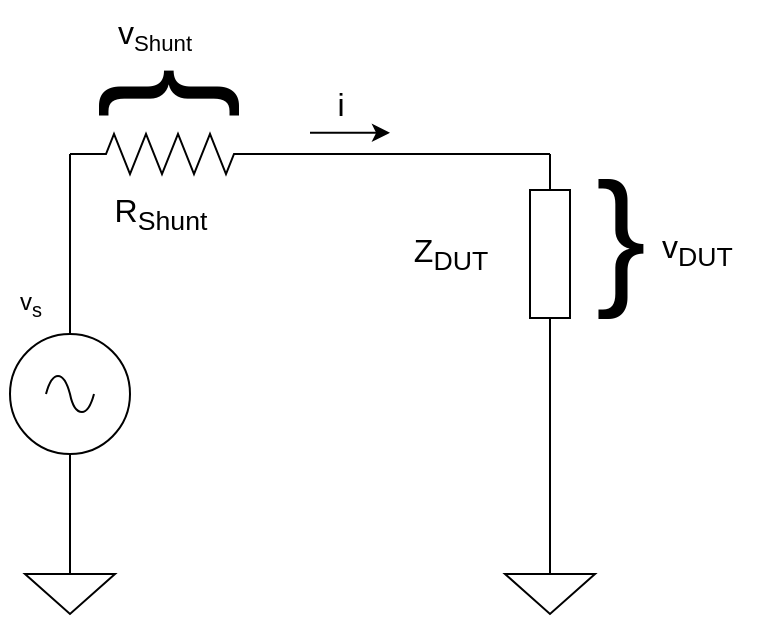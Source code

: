 <mxfile version="24.7.13">
  <diagram name="Side-1" id="RN-3N-F-jNe0WCdiIh-f">
    <mxGraphModel dx="989" dy="514" grid="1" gridSize="10" guides="1" tooltips="1" connect="1" arrows="1" fold="1" page="1" pageScale="1" pageWidth="827" pageHeight="1169" math="0" shadow="0">
      <root>
        <mxCell id="0" />
        <mxCell id="1" parent="0" />
        <mxCell id="s1GYG0tHYGJoNVqskion-1" value="" style="pointerEvents=1;verticalLabelPosition=bottom;shadow=0;dashed=0;align=center;html=1;verticalAlign=top;shape=mxgraph.electrical.signal_sources.source;aspect=fixed;points=[[0.5,0,0],[1,0.5,0],[0.5,1,0],[0,0.5,0]];elSignalType=ac;" vertex="1" parent="1">
          <mxGeometry x="90" y="290" width="60" height="60" as="geometry" />
        </mxCell>
        <mxCell id="s1GYG0tHYGJoNVqskion-3" style="edgeStyle=orthogonalEdgeStyle;rounded=0;orthogonalLoop=1;jettySize=auto;html=1;entryX=0;entryY=0.5;entryDx=0;entryDy=0;entryPerimeter=0;endArrow=none;endFill=0;" edge="1" parent="1" source="s1GYG0tHYGJoNVqskion-1">
          <mxGeometry relative="1" as="geometry">
            <mxPoint x="120" y="200" as="targetPoint" />
            <Array as="points">
              <mxPoint x="120" y="230" />
              <mxPoint x="120" y="230" />
            </Array>
          </mxGeometry>
        </mxCell>
        <mxCell id="s1GYG0tHYGJoNVqskion-4" value="" style="pointerEvents=1;verticalLabelPosition=bottom;shadow=0;dashed=0;align=center;html=1;verticalAlign=top;shape=mxgraph.electrical.resistors.resistor_2;" vertex="1" parent="1">
          <mxGeometry x="120" y="190" width="100" height="20" as="geometry" />
        </mxCell>
        <mxCell id="s1GYG0tHYGJoNVqskion-5" value="" style="pointerEvents=1;verticalLabelPosition=bottom;shadow=0;dashed=0;align=center;html=1;verticalAlign=top;shape=mxgraph.electrical.resistors.resistor_1;direction=south;" vertex="1" parent="1">
          <mxGeometry x="350" y="200" width="20" height="100" as="geometry" />
        </mxCell>
        <mxCell id="s1GYG0tHYGJoNVqskion-6" style="edgeStyle=orthogonalEdgeStyle;rounded=0;orthogonalLoop=1;jettySize=auto;html=1;exitX=1;exitY=0.5;exitDx=0;exitDy=0;exitPerimeter=0;entryX=0;entryY=0.5;entryDx=0;entryDy=0;entryPerimeter=0;endArrow=none;endFill=0;" edge="1" parent="1" source="s1GYG0tHYGJoNVqskion-4" target="s1GYG0tHYGJoNVqskion-5">
          <mxGeometry relative="1" as="geometry">
            <Array as="points">
              <mxPoint x="330" y="200" />
              <mxPoint x="330" y="200" />
            </Array>
          </mxGeometry>
        </mxCell>
        <mxCell id="s1GYG0tHYGJoNVqskion-8" value="" style="pointerEvents=1;verticalLabelPosition=bottom;shadow=0;dashed=0;align=center;html=1;verticalAlign=top;shape=mxgraph.electrical.signal_sources.signal_ground;" vertex="1" parent="1">
          <mxGeometry x="97.5" y="400" width="45" height="30" as="geometry" />
        </mxCell>
        <mxCell id="s1GYG0tHYGJoNVqskion-9" style="edgeStyle=orthogonalEdgeStyle;rounded=0;orthogonalLoop=1;jettySize=auto;html=1;exitX=0.5;exitY=1;exitDx=0;exitDy=0;exitPerimeter=0;entryX=0.5;entryY=0;entryDx=0;entryDy=0;entryPerimeter=0;endArrow=none;endFill=0;" edge="1" parent="1" source="s1GYG0tHYGJoNVqskion-1" target="s1GYG0tHYGJoNVqskion-8">
          <mxGeometry relative="1" as="geometry" />
        </mxCell>
        <mxCell id="s1GYG0tHYGJoNVqskion-10" value="" style="pointerEvents=1;verticalLabelPosition=bottom;shadow=0;dashed=0;align=center;html=1;verticalAlign=top;shape=mxgraph.electrical.signal_sources.signal_ground;" vertex="1" parent="1">
          <mxGeometry x="337.5" y="400" width="45" height="30" as="geometry" />
        </mxCell>
        <mxCell id="s1GYG0tHYGJoNVqskion-11" style="edgeStyle=orthogonalEdgeStyle;rounded=0;orthogonalLoop=1;jettySize=auto;html=1;exitX=1;exitY=0.5;exitDx=0;exitDy=0;exitPerimeter=0;entryX=0.5;entryY=0;entryDx=0;entryDy=0;entryPerimeter=0;endArrow=none;endFill=0;" edge="1" parent="1" source="s1GYG0tHYGJoNVqskion-5" target="s1GYG0tHYGJoNVqskion-10">
          <mxGeometry relative="1" as="geometry" />
        </mxCell>
        <mxCell id="s1GYG0tHYGJoNVqskion-12" value="&lt;font style=&quot;font-size: 16px;&quot;&gt;Z&lt;sub&gt;DUT&lt;/sub&gt;&lt;/font&gt;" style="text;html=1;align=center;verticalAlign=middle;resizable=0;points=[];autosize=1;strokeColor=none;fillColor=none;" vertex="1" parent="1">
          <mxGeometry x="280" y="230" width="60" height="40" as="geometry" />
        </mxCell>
        <mxCell id="s1GYG0tHYGJoNVqskion-13" value="&lt;span style=&quot;font-size: 16px;&quot;&gt;R&lt;sub&gt;Shunt&lt;/sub&gt;&lt;/span&gt;" style="text;html=1;align=center;verticalAlign=middle;resizable=0;points=[];autosize=1;strokeColor=none;fillColor=none;" vertex="1" parent="1">
          <mxGeometry x="130" y="210" width="70" height="40" as="geometry" />
        </mxCell>
        <mxCell id="s1GYG0tHYGJoNVqskion-14" value="&lt;font style=&quot;font-size: 75px;&quot;&gt;}&lt;/font&gt;" style="text;html=1;align=center;verticalAlign=middle;resizable=0;points=[];autosize=1;strokeColor=none;fillColor=none;strokeWidth=1;rotation=-90;" vertex="1" parent="1">
          <mxGeometry x="137" y="120" width="50" height="100" as="geometry" />
        </mxCell>
        <mxCell id="s1GYG0tHYGJoNVqskion-16" value="&lt;font style=&quot;font-size: 75px;&quot;&gt;}&lt;/font&gt;" style="text;html=1;align=center;verticalAlign=middle;resizable=0;points=[];autosize=1;strokeColor=none;fillColor=none;strokeWidth=2;rotation=0;" vertex="1" parent="1">
          <mxGeometry x="370" y="190" width="50" height="100" as="geometry" />
        </mxCell>
        <mxCell id="s1GYG0tHYGJoNVqskion-18" value="&lt;div style=&quot;text-align: center;&quot;&gt;&lt;span style=&quot;font-size: 16px; text-wrap: nowrap;&quot;&gt;v&lt;sub&gt;DUT&lt;/sub&gt;&lt;/span&gt;&lt;/div&gt;" style="text;whiteSpace=wrap;html=1;" vertex="1" parent="1">
          <mxGeometry x="414" y="230" width="60" height="40" as="geometry" />
        </mxCell>
        <mxCell id="s1GYG0tHYGJoNVqskion-19" value="&lt;div style=&quot;text-align: center;&quot;&gt;&lt;span style=&quot;background-color: initial; font-size: 16px; text-wrap: nowrap;&quot;&gt;v&lt;/span&gt;&lt;span style=&quot;background-color: initial; text-wrap: nowrap; font-size: 13.333px;&quot;&gt;&lt;sub&gt;Shunt&lt;/sub&gt;&lt;/span&gt;&lt;/div&gt;" style="text;whiteSpace=wrap;html=1;" vertex="1" parent="1">
          <mxGeometry x="142" y="123" width="60" height="40" as="geometry" />
        </mxCell>
        <mxCell id="s1GYG0tHYGJoNVqskion-20" value="v&lt;sub&gt;s&lt;/sub&gt;" style="text;html=1;align=center;verticalAlign=middle;resizable=0;points=[];autosize=1;strokeColor=none;fillColor=none;" vertex="1" parent="1">
          <mxGeometry x="85" y="260" width="30" height="30" as="geometry" />
        </mxCell>
        <mxCell id="s1GYG0tHYGJoNVqskion-21" value="" style="endArrow=classic;html=1;rounded=0;" edge="1" parent="1">
          <mxGeometry width="50" height="50" relative="1" as="geometry">
            <mxPoint x="240" y="189.43" as="sourcePoint" />
            <mxPoint x="280" y="189.43" as="targetPoint" />
          </mxGeometry>
        </mxCell>
        <mxCell id="s1GYG0tHYGJoNVqskion-22" value="&lt;font style=&quot;font-size: 16px;&quot;&gt;i&lt;/font&gt;" style="text;html=1;align=center;verticalAlign=middle;resizable=0;points=[];autosize=1;strokeColor=none;fillColor=none;" vertex="1" parent="1">
          <mxGeometry x="240" y="160" width="30" height="30" as="geometry" />
        </mxCell>
      </root>
    </mxGraphModel>
  </diagram>
</mxfile>
